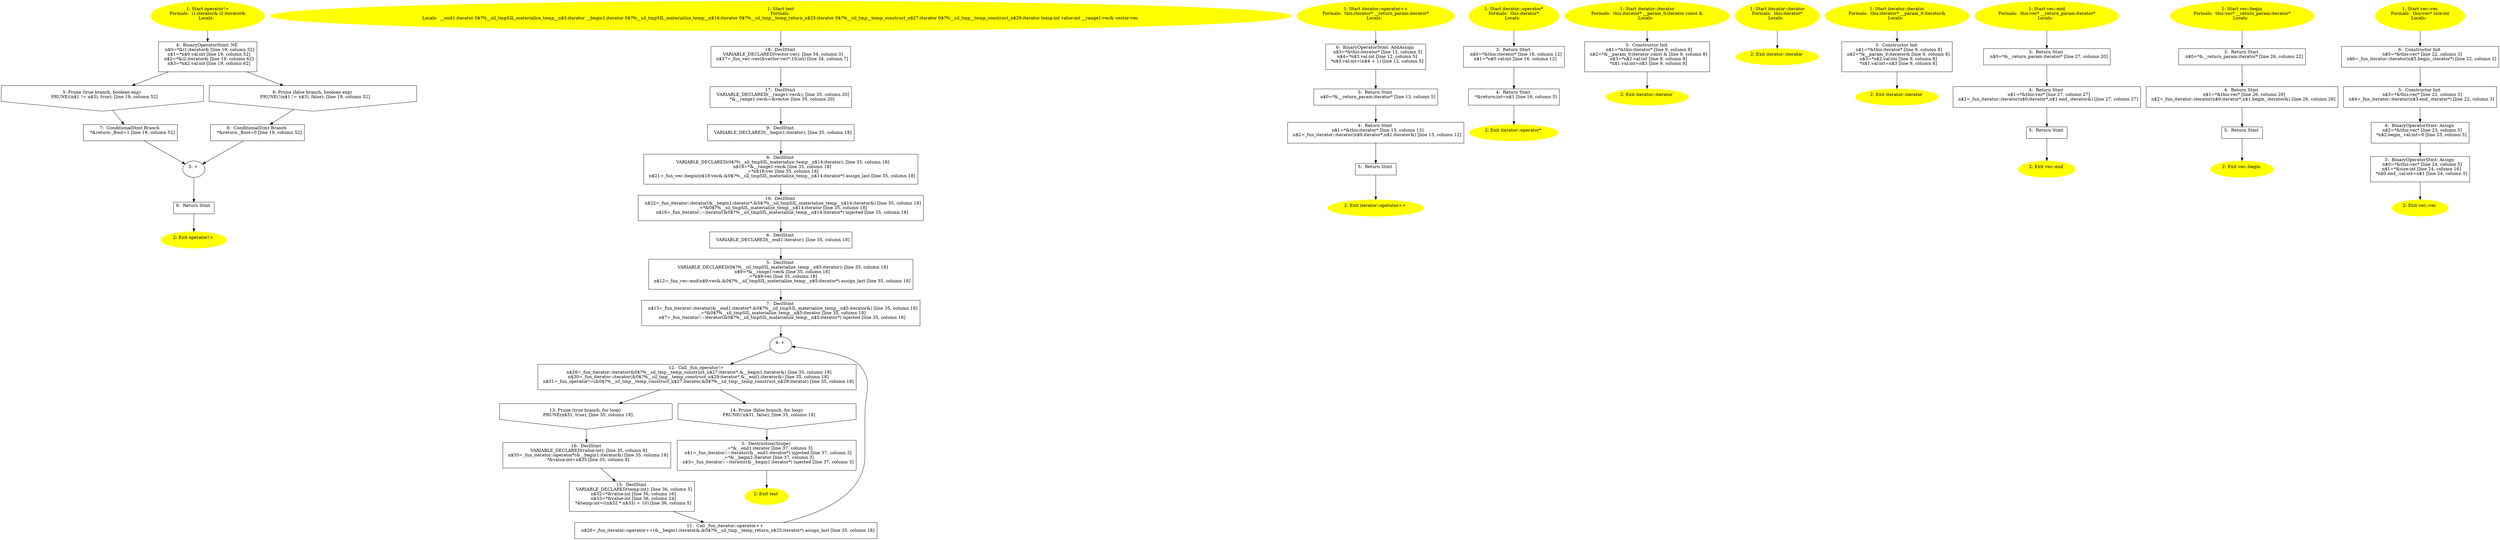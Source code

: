 /* @generated */
digraph cfg {
"operator!=#4715710375716659667.eb4126b3edd381f3092a9e38275754d4_1" [label="1: Start operator!=\nFormals:  i1:iterator& i2:iterator&\nLocals:  \n  " color=yellow style=filled]
	

	 "operator!=#4715710375716659667.eb4126b3edd381f3092a9e38275754d4_1" -> "operator!=#4715710375716659667.eb4126b3edd381f3092a9e38275754d4_4" ;
"operator!=#4715710375716659667.eb4126b3edd381f3092a9e38275754d4_2" [label="2: Exit operator!= \n  " color=yellow style=filled]
	

"operator!=#4715710375716659667.eb4126b3edd381f3092a9e38275754d4_3" [label="3: + \n  " ]
	

	 "operator!=#4715710375716659667.eb4126b3edd381f3092a9e38275754d4_3" -> "operator!=#4715710375716659667.eb4126b3edd381f3092a9e38275754d4_9" ;
"operator!=#4715710375716659667.eb4126b3edd381f3092a9e38275754d4_4" [label="4:  BinaryOperatorStmt: NE \n   n$0=*&i1:iterator& [line 19, column 52]\n  n$1=*n$0.val:int [line 19, column 52]\n  n$2=*&i2:iterator& [line 19, column 62]\n  n$3=*n$2.val:int [line 19, column 62]\n " shape="box"]
	

	 "operator!=#4715710375716659667.eb4126b3edd381f3092a9e38275754d4_4" -> "operator!=#4715710375716659667.eb4126b3edd381f3092a9e38275754d4_5" ;
	 "operator!=#4715710375716659667.eb4126b3edd381f3092a9e38275754d4_4" -> "operator!=#4715710375716659667.eb4126b3edd381f3092a9e38275754d4_6" ;
"operator!=#4715710375716659667.eb4126b3edd381f3092a9e38275754d4_5" [label="5: Prune (true branch, boolean exp) \n   PRUNE((n$1 != n$3), true); [line 19, column 52]\n " shape="invhouse"]
	

	 "operator!=#4715710375716659667.eb4126b3edd381f3092a9e38275754d4_5" -> "operator!=#4715710375716659667.eb4126b3edd381f3092a9e38275754d4_7" ;
"operator!=#4715710375716659667.eb4126b3edd381f3092a9e38275754d4_6" [label="6: Prune (false branch, boolean exp) \n   PRUNE(!(n$1 != n$3), false); [line 19, column 52]\n " shape="invhouse"]
	

	 "operator!=#4715710375716659667.eb4126b3edd381f3092a9e38275754d4_6" -> "operator!=#4715710375716659667.eb4126b3edd381f3092a9e38275754d4_8" ;
"operator!=#4715710375716659667.eb4126b3edd381f3092a9e38275754d4_7" [label="7:  ConditionalStmt Branch \n   *&return:_Bool=1 [line 19, column 52]\n " shape="box"]
	

	 "operator!=#4715710375716659667.eb4126b3edd381f3092a9e38275754d4_7" -> "operator!=#4715710375716659667.eb4126b3edd381f3092a9e38275754d4_3" ;
"operator!=#4715710375716659667.eb4126b3edd381f3092a9e38275754d4_8" [label="8:  ConditionalStmt Branch \n   *&return:_Bool=0 [line 19, column 52]\n " shape="box"]
	

	 "operator!=#4715710375716659667.eb4126b3edd381f3092a9e38275754d4_8" -> "operator!=#4715710375716659667.eb4126b3edd381f3092a9e38275754d4_3" ;
"operator!=#4715710375716659667.eb4126b3edd381f3092a9e38275754d4_9" [label="9:  Return Stmt \n  " shape="box"]
	

	 "operator!=#4715710375716659667.eb4126b3edd381f3092a9e38275754d4_9" -> "operator!=#4715710375716659667.eb4126b3edd381f3092a9e38275754d4_2" ;
"test#18241244337164948030.afc14f193ad97442f67ac7183be789bc_1" [label="1: Start test\nFormals: \nLocals:  __end1:iterator 0$?%__sil_tmpSIL_materialize_temp__n$5:iterator __begin1:iterator 0$?%__sil_tmpSIL_materialize_temp__n$14:iterator 0$?%__sil_tmp__temp_return_n$25:iterator 0$?%__sil_tmp__temp_construct_n$27:iterator 0$?%__sil_tmp__temp_construct_n$29:iterator temp:int value:int __range1:vec& vector:vec \n  " color=yellow style=filled]
	

	 "test#18241244337164948030.afc14f193ad97442f67ac7183be789bc_1" -> "test#18241244337164948030.afc14f193ad97442f67ac7183be789bc_18" ;
"test#18241244337164948030.afc14f193ad97442f67ac7183be789bc_2" [label="2: Exit test \n  " color=yellow style=filled]
	

"test#18241244337164948030.afc14f193ad97442f67ac7183be789bc_3" [label="3:  Destruction(Scope) \n   _=*&__end1:iterator [line 37, column 3]\n  n$1=_fun_iterator::~iterator(&__end1:iterator*) injected [line 37, column 3]\n  _=*&__begin1:iterator [line 37, column 3]\n  n$3=_fun_iterator::~iterator(&__begin1:iterator*) injected [line 37, column 3]\n " shape="box"]
	

	 "test#18241244337164948030.afc14f193ad97442f67ac7183be789bc_3" -> "test#18241244337164948030.afc14f193ad97442f67ac7183be789bc_2" ;
"test#18241244337164948030.afc14f193ad97442f67ac7183be789bc_4" [label="4: + \n  " ]
	

	 "test#18241244337164948030.afc14f193ad97442f67ac7183be789bc_4" -> "test#18241244337164948030.afc14f193ad97442f67ac7183be789bc_12" ;
"test#18241244337164948030.afc14f193ad97442f67ac7183be789bc_5" [label="5:  DeclStmt \n   VARIABLE_DECLARED(0$?%__sil_tmpSIL_materialize_temp__n$5:iterator); [line 35, column 18]\n  n$9=*&__range1:vec& [line 35, column 18]\n  _=*n$9:vec [line 35, column 18]\n  n$12=_fun_vec::end(n$9:vec&,&0$?%__sil_tmpSIL_materialize_temp__n$5:iterator*) assign_last [line 35, column 18]\n " shape="box"]
	

	 "test#18241244337164948030.afc14f193ad97442f67ac7183be789bc_5" -> "test#18241244337164948030.afc14f193ad97442f67ac7183be789bc_7" ;
"test#18241244337164948030.afc14f193ad97442f67ac7183be789bc_6" [label="6:  DeclStmt \n   VARIABLE_DECLARED(__end1:iterator); [line 35, column 18]\n " shape="box"]
	

	 "test#18241244337164948030.afc14f193ad97442f67ac7183be789bc_6" -> "test#18241244337164948030.afc14f193ad97442f67ac7183be789bc_5" ;
"test#18241244337164948030.afc14f193ad97442f67ac7183be789bc_7" [label="7:  DeclStmt \n   n$13=_fun_iterator::iterator(&__end1:iterator*,&0$?%__sil_tmpSIL_materialize_temp__n$5:iterator&) [line 35, column 18]\n  _=*&0$?%__sil_tmpSIL_materialize_temp__n$5:iterator [line 35, column 18]\n  n$7=_fun_iterator::~iterator(&0$?%__sil_tmpSIL_materialize_temp__n$5:iterator*) injected [line 35, column 18]\n " shape="box"]
	

	 "test#18241244337164948030.afc14f193ad97442f67ac7183be789bc_7" -> "test#18241244337164948030.afc14f193ad97442f67ac7183be789bc_4" ;
"test#18241244337164948030.afc14f193ad97442f67ac7183be789bc_8" [label="8:  DeclStmt \n   VARIABLE_DECLARED(0$?%__sil_tmpSIL_materialize_temp__n$14:iterator); [line 35, column 18]\n  n$18=*&__range1:vec& [line 35, column 18]\n  _=*n$18:vec [line 35, column 18]\n  n$21=_fun_vec::begin(n$18:vec&,&0$?%__sil_tmpSIL_materialize_temp__n$14:iterator*) assign_last [line 35, column 18]\n " shape="box"]
	

	 "test#18241244337164948030.afc14f193ad97442f67ac7183be789bc_8" -> "test#18241244337164948030.afc14f193ad97442f67ac7183be789bc_10" ;
"test#18241244337164948030.afc14f193ad97442f67ac7183be789bc_9" [label="9:  DeclStmt \n   VARIABLE_DECLARED(__begin1:iterator); [line 35, column 18]\n " shape="box"]
	

	 "test#18241244337164948030.afc14f193ad97442f67ac7183be789bc_9" -> "test#18241244337164948030.afc14f193ad97442f67ac7183be789bc_8" ;
"test#18241244337164948030.afc14f193ad97442f67ac7183be789bc_10" [label="10:  DeclStmt \n   n$22=_fun_iterator::iterator(&__begin1:iterator*,&0$?%__sil_tmpSIL_materialize_temp__n$14:iterator&) [line 35, column 18]\n  _=*&0$?%__sil_tmpSIL_materialize_temp__n$14:iterator [line 35, column 18]\n  n$16=_fun_iterator::~iterator(&0$?%__sil_tmpSIL_materialize_temp__n$14:iterator*) injected [line 35, column 18]\n " shape="box"]
	

	 "test#18241244337164948030.afc14f193ad97442f67ac7183be789bc_10" -> "test#18241244337164948030.afc14f193ad97442f67ac7183be789bc_6" ;
"test#18241244337164948030.afc14f193ad97442f67ac7183be789bc_11" [label="11:  Call _fun_iterator::operator++ \n   n$26=_fun_iterator::operator++(&__begin1:iterator&,&0$?%__sil_tmp__temp_return_n$25:iterator*) assign_last [line 35, column 18]\n " shape="box"]
	

	 "test#18241244337164948030.afc14f193ad97442f67ac7183be789bc_11" -> "test#18241244337164948030.afc14f193ad97442f67ac7183be789bc_4" ;
"test#18241244337164948030.afc14f193ad97442f67ac7183be789bc_12" [label="12:  Call _fun_operator!= \n   n$28=_fun_iterator::iterator(&0$?%__sil_tmp__temp_construct_n$27:iterator*,&__begin1:iterator&) [line 35, column 18]\n  n$30=_fun_iterator::iterator(&0$?%__sil_tmp__temp_construct_n$29:iterator*,&__end1:iterator&) [line 35, column 18]\n  n$31=_fun_operator!=(&0$?%__sil_tmp__temp_construct_n$27:iterator,&0$?%__sil_tmp__temp_construct_n$29:iterator) [line 35, column 18]\n " shape="box"]
	

	 "test#18241244337164948030.afc14f193ad97442f67ac7183be789bc_12" -> "test#18241244337164948030.afc14f193ad97442f67ac7183be789bc_13" ;
	 "test#18241244337164948030.afc14f193ad97442f67ac7183be789bc_12" -> "test#18241244337164948030.afc14f193ad97442f67ac7183be789bc_14" ;
"test#18241244337164948030.afc14f193ad97442f67ac7183be789bc_13" [label="13: Prune (true branch, for loop) \n   PRUNE(n$31, true); [line 35, column 18]\n " shape="invhouse"]
	

	 "test#18241244337164948030.afc14f193ad97442f67ac7183be789bc_13" -> "test#18241244337164948030.afc14f193ad97442f67ac7183be789bc_16" ;
"test#18241244337164948030.afc14f193ad97442f67ac7183be789bc_14" [label="14: Prune (false branch, for loop) \n   PRUNE(!n$31, false); [line 35, column 18]\n " shape="invhouse"]
	

	 "test#18241244337164948030.afc14f193ad97442f67ac7183be789bc_14" -> "test#18241244337164948030.afc14f193ad97442f67ac7183be789bc_3" ;
"test#18241244337164948030.afc14f193ad97442f67ac7183be789bc_15" [label="15:  DeclStmt \n   VARIABLE_DECLARED(temp:int); [line 36, column 5]\n  n$32=*&value:int [line 36, column 16]\n  n$33=*&value:int [line 36, column 24]\n  *&temp:int=((n$32 * n$33) + 10) [line 36, column 5]\n " shape="box"]
	

	 "test#18241244337164948030.afc14f193ad97442f67ac7183be789bc_15" -> "test#18241244337164948030.afc14f193ad97442f67ac7183be789bc_11" ;
"test#18241244337164948030.afc14f193ad97442f67ac7183be789bc_16" [label="16:  DeclStmt \n   VARIABLE_DECLARED(value:int); [line 35, column 8]\n  n$35=_fun_iterator::operator*(&__begin1:iterator&) [line 35, column 18]\n  *&value:int=n$35 [line 35, column 8]\n " shape="box"]
	

	 "test#18241244337164948030.afc14f193ad97442f67ac7183be789bc_16" -> "test#18241244337164948030.afc14f193ad97442f67ac7183be789bc_15" ;
"test#18241244337164948030.afc14f193ad97442f67ac7183be789bc_17" [label="17:  DeclStmt \n   VARIABLE_DECLARED(__range1:vec&); [line 35, column 20]\n  *&__range1:vec&=&vector [line 35, column 20]\n " shape="box"]
	

	 "test#18241244337164948030.afc14f193ad97442f67ac7183be789bc_17" -> "test#18241244337164948030.afc14f193ad97442f67ac7183be789bc_9" ;
"test#18241244337164948030.afc14f193ad97442f67ac7183be789bc_18" [label="18:  DeclStmt \n   VARIABLE_DECLARED(vector:vec); [line 34, column 3]\n  n$37=_fun_vec::vec(&vector:vec*,10:int) [line 34, column 7]\n " shape="box"]
	

	 "test#18241244337164948030.afc14f193ad97442f67ac7183be789bc_18" -> "test#18241244337164948030.afc14f193ad97442f67ac7183be789bc_17" ;
"operator++#iterator(class iterator)#(14034081864165661659).574423d3d3249b4f53477fb1be150024_1" [label="1: Start iterator::operator++\nFormals:  this:iterator* __return_param:iterator*\nLocals:  \n  " color=yellow style=filled]
	

	 "operator++#iterator(class iterator)#(14034081864165661659).574423d3d3249b4f53477fb1be150024_1" -> "operator++#iterator(class iterator)#(14034081864165661659).574423d3d3249b4f53477fb1be150024_6" ;
"operator++#iterator(class iterator)#(14034081864165661659).574423d3d3249b4f53477fb1be150024_2" [label="2: Exit iterator::operator++ \n  " color=yellow style=filled]
	

"operator++#iterator(class iterator)#(14034081864165661659).574423d3d3249b4f53477fb1be150024_3" [label="3:  Return Stmt \n   n$0=*&__return_param:iterator* [line 13, column 5]\n " shape="box"]
	

	 "operator++#iterator(class iterator)#(14034081864165661659).574423d3d3249b4f53477fb1be150024_3" -> "operator++#iterator(class iterator)#(14034081864165661659).574423d3d3249b4f53477fb1be150024_4" ;
"operator++#iterator(class iterator)#(14034081864165661659).574423d3d3249b4f53477fb1be150024_4" [label="4:  Return Stmt \n   n$1=*&this:iterator* [line 13, column 13]\n  n$2=_fun_iterator::iterator(n$0:iterator*,n$1:iterator&) [line 13, column 12]\n " shape="box"]
	

	 "operator++#iterator(class iterator)#(14034081864165661659).574423d3d3249b4f53477fb1be150024_4" -> "operator++#iterator(class iterator)#(14034081864165661659).574423d3d3249b4f53477fb1be150024_5" ;
"operator++#iterator(class iterator)#(14034081864165661659).574423d3d3249b4f53477fb1be150024_5" [label="5:  Return Stmt \n  " shape="box"]
	

	 "operator++#iterator(class iterator)#(14034081864165661659).574423d3d3249b4f53477fb1be150024_5" -> "operator++#iterator(class iterator)#(14034081864165661659).574423d3d3249b4f53477fb1be150024_2" ;
"operator++#iterator(class iterator)#(14034081864165661659).574423d3d3249b4f53477fb1be150024_6" [label="6:  BinaryOperatorStmt: AddAssign \n   n$3=*&this:iterator* [line 12, column 5]\n  n$4=*n$3.val:int [line 12, column 5]\n  *n$3.val:int=(n$4 + 1) [line 12, column 5]\n " shape="box"]
	

	 "operator++#iterator(class iterator)#(14034081864165661659).574423d3d3249b4f53477fb1be150024_6" -> "operator++#iterator(class iterator)#(14034081864165661659).574423d3d3249b4f53477fb1be150024_3" ;
"operator*#iterator#(14296957122470685412).e3f593369544fc43a253ad1e4f5ed136_1" [label="1: Start iterator::operator*\nFormals:  this:iterator*\nLocals:  \n  " color=yellow style=filled]
	

	 "operator*#iterator#(14296957122470685412).e3f593369544fc43a253ad1e4f5ed136_1" -> "operator*#iterator#(14296957122470685412).e3f593369544fc43a253ad1e4f5ed136_3" ;
"operator*#iterator#(14296957122470685412).e3f593369544fc43a253ad1e4f5ed136_2" [label="2: Exit iterator::operator* \n  " color=yellow style=filled]
	

"operator*#iterator#(14296957122470685412).e3f593369544fc43a253ad1e4f5ed136_3" [label="3:  Return Stmt \n   n$0=*&this:iterator* [line 16, column 12]\n  n$1=*n$0.val:int [line 16, column 12]\n " shape="box"]
	

	 "operator*#iterator#(14296957122470685412).e3f593369544fc43a253ad1e4f5ed136_3" -> "operator*#iterator#(14296957122470685412).e3f593369544fc43a253ad1e4f5ed136_4" ;
"operator*#iterator#(14296957122470685412).e3f593369544fc43a253ad1e4f5ed136_4" [label="4:  Return Stmt \n   *&return:int=n$1 [line 16, column 5]\n " shape="box"]
	

	 "operator*#iterator#(14296957122470685412).e3f593369544fc43a253ad1e4f5ed136_4" -> "operator*#iterator#(14296957122470685412).e3f593369544fc43a253ad1e4f5ed136_2" ;
"iterator#iterator#{11413353760466671846|constexpr}.a278508d3bccc69caf1a1db6246cf788_1" [label="1: Start iterator::iterator\nFormals:  this:iterator* __param_0:iterator const &\nLocals:  \n  " color=yellow style=filled]
	

	 "iterator#iterator#{11413353760466671846|constexpr}.a278508d3bccc69caf1a1db6246cf788_1" -> "iterator#iterator#{11413353760466671846|constexpr}.a278508d3bccc69caf1a1db6246cf788_3" ;
"iterator#iterator#{11413353760466671846|constexpr}.a278508d3bccc69caf1a1db6246cf788_2" [label="2: Exit iterator::iterator \n  " color=yellow style=filled]
	

"iterator#iterator#{11413353760466671846|constexpr}.a278508d3bccc69caf1a1db6246cf788_3" [label="3:  Constructor Init \n   n$1=*&this:iterator* [line 9, column 8]\n  n$2=*&__param_0:iterator const & [line 9, column 8]\n  n$3=*n$2.val:int [line 9, column 8]\n  *n$1.val:int=n$3 [line 9, column 8]\n " shape="box"]
	

	 "iterator#iterator#{11413353760466671846|constexpr}.a278508d3bccc69caf1a1db6246cf788_3" -> "iterator#iterator#{11413353760466671846|constexpr}.a278508d3bccc69caf1a1db6246cf788_2" ;
"iterator#iterator#{17107199916075329459}.2fc51ac860d26e778b9b34e5032f02d5_1" [label="1: Start iterator::iterator\nFormals:  this:iterator*\nLocals:  \n  " color=yellow style=filled]
	

	 "iterator#iterator#{17107199916075329459}.2fc51ac860d26e778b9b34e5032f02d5_1" -> "iterator#iterator#{17107199916075329459}.2fc51ac860d26e778b9b34e5032f02d5_2" ;
"iterator#iterator#{17107199916075329459}.2fc51ac860d26e778b9b34e5032f02d5_2" [label="2: Exit iterator::iterator \n  " color=yellow style=filled]
	

"iterator#iterator#{3083368405611515834|constexpr}.86fcbefb2af88c097bfa7e085c4b4f40_1" [label="1: Start iterator::iterator\nFormals:  this:iterator* __param_0:iterator&\nLocals:  \n  " color=yellow style=filled]
	

	 "iterator#iterator#{3083368405611515834|constexpr}.86fcbefb2af88c097bfa7e085c4b4f40_1" -> "iterator#iterator#{3083368405611515834|constexpr}.86fcbefb2af88c097bfa7e085c4b4f40_3" ;
"iterator#iterator#{3083368405611515834|constexpr}.86fcbefb2af88c097bfa7e085c4b4f40_2" [label="2: Exit iterator::iterator \n  " color=yellow style=filled]
	

"iterator#iterator#{3083368405611515834|constexpr}.86fcbefb2af88c097bfa7e085c4b4f40_3" [label="3:  Constructor Init \n   n$1=*&this:iterator* [line 9, column 8]\n  n$2=*&__param_0:iterator& [line 9, column 8]\n  n$3=*n$2.val:int [line 9, column 8]\n  *n$1.val:int=n$3 [line 9, column 8]\n " shape="box"]
	

	 "iterator#iterator#{3083368405611515834|constexpr}.86fcbefb2af88c097bfa7e085c4b4f40_3" -> "iterator#iterator#{3083368405611515834|constexpr}.86fcbefb2af88c097bfa7e085c4b4f40_2" ;
"end#vec(class iterator)#(14240882620331653738).aed9da65654959634fd17d4511cfa44d_1" [label="1: Start vec::end\nFormals:  this:vec* __return_param:iterator*\nLocals:  \n  " color=yellow style=filled]
	

	 "end#vec(class iterator)#(14240882620331653738).aed9da65654959634fd17d4511cfa44d_1" -> "end#vec(class iterator)#(14240882620331653738).aed9da65654959634fd17d4511cfa44d_3" ;
"end#vec(class iterator)#(14240882620331653738).aed9da65654959634fd17d4511cfa44d_2" [label="2: Exit vec::end \n  " color=yellow style=filled]
	

"end#vec(class iterator)#(14240882620331653738).aed9da65654959634fd17d4511cfa44d_3" [label="3:  Return Stmt \n   n$0=*&__return_param:iterator* [line 27, column 20]\n " shape="box"]
	

	 "end#vec(class iterator)#(14240882620331653738).aed9da65654959634fd17d4511cfa44d_3" -> "end#vec(class iterator)#(14240882620331653738).aed9da65654959634fd17d4511cfa44d_4" ;
"end#vec(class iterator)#(14240882620331653738).aed9da65654959634fd17d4511cfa44d_4" [label="4:  Return Stmt \n   n$1=*&this:vec* [line 27, column 27]\n  n$2=_fun_iterator::iterator(n$0:iterator*,n$1.end_:iterator&) [line 27, column 27]\n " shape="box"]
	

	 "end#vec(class iterator)#(14240882620331653738).aed9da65654959634fd17d4511cfa44d_4" -> "end#vec(class iterator)#(14240882620331653738).aed9da65654959634fd17d4511cfa44d_5" ;
"end#vec(class iterator)#(14240882620331653738).aed9da65654959634fd17d4511cfa44d_5" [label="5:  Return Stmt \n  " shape="box"]
	

	 "end#vec(class iterator)#(14240882620331653738).aed9da65654959634fd17d4511cfa44d_5" -> "end#vec(class iterator)#(14240882620331653738).aed9da65654959634fd17d4511cfa44d_2" ;
"begin#vec(class iterator)#(1866137161906470488).407edea568a869b61c9e5e8424e0b5f7_1" [label="1: Start vec::begin\nFormals:  this:vec* __return_param:iterator*\nLocals:  \n  " color=yellow style=filled]
	

	 "begin#vec(class iterator)#(1866137161906470488).407edea568a869b61c9e5e8424e0b5f7_1" -> "begin#vec(class iterator)#(1866137161906470488).407edea568a869b61c9e5e8424e0b5f7_3" ;
"begin#vec(class iterator)#(1866137161906470488).407edea568a869b61c9e5e8424e0b5f7_2" [label="2: Exit vec::begin \n  " color=yellow style=filled]
	

"begin#vec(class iterator)#(1866137161906470488).407edea568a869b61c9e5e8424e0b5f7_3" [label="3:  Return Stmt \n   n$0=*&__return_param:iterator* [line 26, column 22]\n " shape="box"]
	

	 "begin#vec(class iterator)#(1866137161906470488).407edea568a869b61c9e5e8424e0b5f7_3" -> "begin#vec(class iterator)#(1866137161906470488).407edea568a869b61c9e5e8424e0b5f7_4" ;
"begin#vec(class iterator)#(1866137161906470488).407edea568a869b61c9e5e8424e0b5f7_4" [label="4:  Return Stmt \n   n$1=*&this:vec* [line 26, column 29]\n  n$2=_fun_iterator::iterator(n$0:iterator*,n$1.begin_:iterator&) [line 26, column 29]\n " shape="box"]
	

	 "begin#vec(class iterator)#(1866137161906470488).407edea568a869b61c9e5e8424e0b5f7_4" -> "begin#vec(class iterator)#(1866137161906470488).407edea568a869b61c9e5e8424e0b5f7_5" ;
"begin#vec(class iterator)#(1866137161906470488).407edea568a869b61c9e5e8424e0b5f7_5" [label="5:  Return Stmt \n  " shape="box"]
	

	 "begin#vec(class iterator)#(1866137161906470488).407edea568a869b61c9e5e8424e0b5f7_5" -> "begin#vec(class iterator)#(1866137161906470488).407edea568a869b61c9e5e8424e0b5f7_2" ;
"vec#vec#{13876720186060950809}.c3c9a518fcec87e97d6b52a59f13d428_1" [label="1: Start vec::vec\nFormals:  this:vec* size:int\nLocals:  \n  " color=yellow style=filled]
	

	 "vec#vec#{13876720186060950809}.c3c9a518fcec87e97d6b52a59f13d428_1" -> "vec#vec#{13876720186060950809}.c3c9a518fcec87e97d6b52a59f13d428_6" ;
"vec#vec#{13876720186060950809}.c3c9a518fcec87e97d6b52a59f13d428_2" [label="2: Exit vec::vec \n  " color=yellow style=filled]
	

"vec#vec#{13876720186060950809}.c3c9a518fcec87e97d6b52a59f13d428_3" [label="3:  BinaryOperatorStmt: Assign \n   n$0=*&this:vec* [line 24, column 5]\n  n$1=*&size:int [line 24, column 16]\n  *n$0.end_.val:int=n$1 [line 24, column 5]\n " shape="box"]
	

	 "vec#vec#{13876720186060950809}.c3c9a518fcec87e97d6b52a59f13d428_3" -> "vec#vec#{13876720186060950809}.c3c9a518fcec87e97d6b52a59f13d428_2" ;
"vec#vec#{13876720186060950809}.c3c9a518fcec87e97d6b52a59f13d428_4" [label="4:  BinaryOperatorStmt: Assign \n   n$2=*&this:vec* [line 23, column 5]\n  *n$2.begin_.val:int=0 [line 23, column 5]\n " shape="box"]
	

	 "vec#vec#{13876720186060950809}.c3c9a518fcec87e97d6b52a59f13d428_4" -> "vec#vec#{13876720186060950809}.c3c9a518fcec87e97d6b52a59f13d428_3" ;
"vec#vec#{13876720186060950809}.c3c9a518fcec87e97d6b52a59f13d428_5" [label="5:  Constructor Init \n   n$3=*&this:vec* [line 22, column 3]\n  n$4=_fun_iterator::iterator(n$3.end_:iterator*) [line 22, column 3]\n " shape="box"]
	

	 "vec#vec#{13876720186060950809}.c3c9a518fcec87e97d6b52a59f13d428_5" -> "vec#vec#{13876720186060950809}.c3c9a518fcec87e97d6b52a59f13d428_4" ;
"vec#vec#{13876720186060950809}.c3c9a518fcec87e97d6b52a59f13d428_6" [label="6:  Constructor Init \n   n$5=*&this:vec* [line 22, column 3]\n  n$6=_fun_iterator::iterator(n$5.begin_:iterator*) [line 22, column 3]\n " shape="box"]
	

	 "vec#vec#{13876720186060950809}.c3c9a518fcec87e97d6b52a59f13d428_6" -> "vec#vec#{13876720186060950809}.c3c9a518fcec87e97d6b52a59f13d428_5" ;
}
